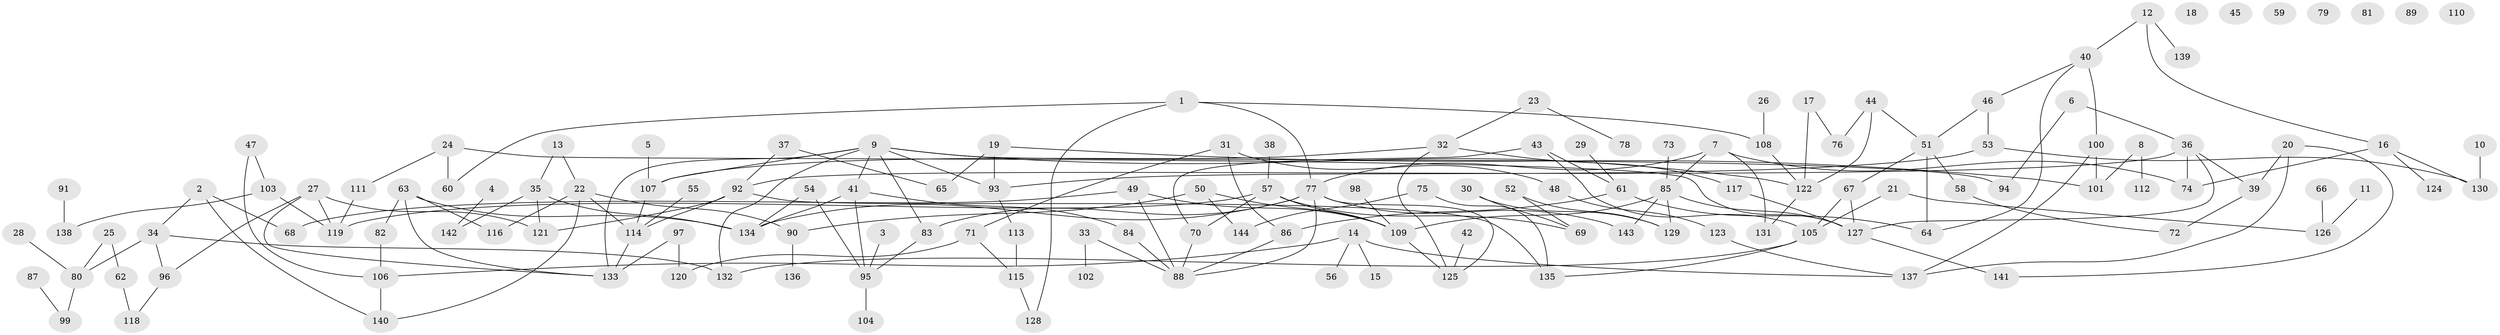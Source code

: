 // coarse degree distribution, {4: 0.1702127659574468, 1: 0.1702127659574468, 2: 0.22340425531914893, 5: 0.10638297872340426, 3: 0.26595744680851063, 8: 0.02127659574468085, 6: 0.031914893617021274, 7: 0.010638297872340425}
// Generated by graph-tools (version 1.1) at 2025/35/03/04/25 23:35:43]
// undirected, 144 vertices, 191 edges
graph export_dot {
  node [color=gray90,style=filled];
  1;
  2;
  3;
  4;
  5;
  6;
  7;
  8;
  9;
  10;
  11;
  12;
  13;
  14;
  15;
  16;
  17;
  18;
  19;
  20;
  21;
  22;
  23;
  24;
  25;
  26;
  27;
  28;
  29;
  30;
  31;
  32;
  33;
  34;
  35;
  36;
  37;
  38;
  39;
  40;
  41;
  42;
  43;
  44;
  45;
  46;
  47;
  48;
  49;
  50;
  51;
  52;
  53;
  54;
  55;
  56;
  57;
  58;
  59;
  60;
  61;
  62;
  63;
  64;
  65;
  66;
  67;
  68;
  69;
  70;
  71;
  72;
  73;
  74;
  75;
  76;
  77;
  78;
  79;
  80;
  81;
  82;
  83;
  84;
  85;
  86;
  87;
  88;
  89;
  90;
  91;
  92;
  93;
  94;
  95;
  96;
  97;
  98;
  99;
  100;
  101;
  102;
  103;
  104;
  105;
  106;
  107;
  108;
  109;
  110;
  111;
  112;
  113;
  114;
  115;
  116;
  117;
  118;
  119;
  120;
  121;
  122;
  123;
  124;
  125;
  126;
  127;
  128;
  129;
  130;
  131;
  132;
  133;
  134;
  135;
  136;
  137;
  138;
  139;
  140;
  141;
  142;
  143;
  144;
  1 -- 60;
  1 -- 77;
  1 -- 108;
  1 -- 128;
  2 -- 34;
  2 -- 68;
  2 -- 140;
  3 -- 95;
  4 -- 142;
  5 -- 107;
  6 -- 36;
  6 -- 94;
  7 -- 74;
  7 -- 77;
  7 -- 85;
  7 -- 131;
  8 -- 101;
  8 -- 112;
  9 -- 41;
  9 -- 83;
  9 -- 93;
  9 -- 94;
  9 -- 107;
  9 -- 122;
  9 -- 132;
  9 -- 133;
  10 -- 130;
  11 -- 126;
  12 -- 16;
  12 -- 40;
  12 -- 139;
  13 -- 22;
  13 -- 35;
  14 -- 15;
  14 -- 56;
  14 -- 106;
  14 -- 137;
  16 -- 74;
  16 -- 124;
  16 -- 130;
  17 -- 76;
  17 -- 122;
  19 -- 65;
  19 -- 93;
  19 -- 101;
  20 -- 39;
  20 -- 137;
  20 -- 141;
  21 -- 105;
  21 -- 126;
  22 -- 90;
  22 -- 114;
  22 -- 116;
  22 -- 140;
  23 -- 32;
  23 -- 78;
  24 -- 60;
  24 -- 111;
  24 -- 127;
  25 -- 62;
  25 -- 80;
  26 -- 108;
  27 -- 96;
  27 -- 119;
  27 -- 121;
  27 -- 133;
  28 -- 80;
  29 -- 61;
  30 -- 69;
  30 -- 129;
  31 -- 48;
  31 -- 71;
  31 -- 86;
  32 -- 107;
  32 -- 117;
  32 -- 125;
  33 -- 88;
  33 -- 102;
  34 -- 80;
  34 -- 96;
  34 -- 132;
  35 -- 121;
  35 -- 134;
  35 -- 142;
  36 -- 39;
  36 -- 74;
  36 -- 92;
  36 -- 127;
  37 -- 65;
  37 -- 92;
  38 -- 57;
  39 -- 72;
  40 -- 46;
  40 -- 64;
  40 -- 100;
  41 -- 84;
  41 -- 95;
  41 -- 134;
  42 -- 125;
  43 -- 61;
  43 -- 70;
  43 -- 105;
  44 -- 51;
  44 -- 76;
  44 -- 122;
  46 -- 51;
  46 -- 53;
  47 -- 103;
  47 -- 106;
  48 -- 123;
  49 -- 68;
  49 -- 88;
  49 -- 109;
  50 -- 90;
  50 -- 109;
  50 -- 144;
  51 -- 58;
  51 -- 64;
  51 -- 67;
  52 -- 69;
  52 -- 129;
  53 -- 93;
  53 -- 130;
  54 -- 95;
  54 -- 134;
  55 -- 114;
  57 -- 69;
  57 -- 70;
  57 -- 109;
  57 -- 119;
  58 -- 72;
  61 -- 64;
  61 -- 86;
  62 -- 118;
  63 -- 82;
  63 -- 116;
  63 -- 133;
  63 -- 134;
  66 -- 126;
  67 -- 105;
  67 -- 127;
  70 -- 88;
  71 -- 115;
  71 -- 120;
  73 -- 85;
  75 -- 135;
  75 -- 144;
  77 -- 83;
  77 -- 88;
  77 -- 125;
  77 -- 134;
  77 -- 143;
  80 -- 99;
  82 -- 106;
  83 -- 95;
  84 -- 88;
  85 -- 109;
  85 -- 127;
  85 -- 129;
  85 -- 143;
  86 -- 88;
  87 -- 99;
  90 -- 136;
  91 -- 138;
  92 -- 114;
  92 -- 121;
  92 -- 135;
  93 -- 113;
  95 -- 104;
  96 -- 118;
  97 -- 120;
  97 -- 133;
  98 -- 109;
  100 -- 101;
  100 -- 137;
  103 -- 119;
  103 -- 138;
  105 -- 132;
  105 -- 135;
  106 -- 140;
  107 -- 114;
  108 -- 122;
  109 -- 125;
  111 -- 119;
  113 -- 115;
  114 -- 133;
  115 -- 128;
  117 -- 127;
  122 -- 131;
  123 -- 137;
  127 -- 141;
}
